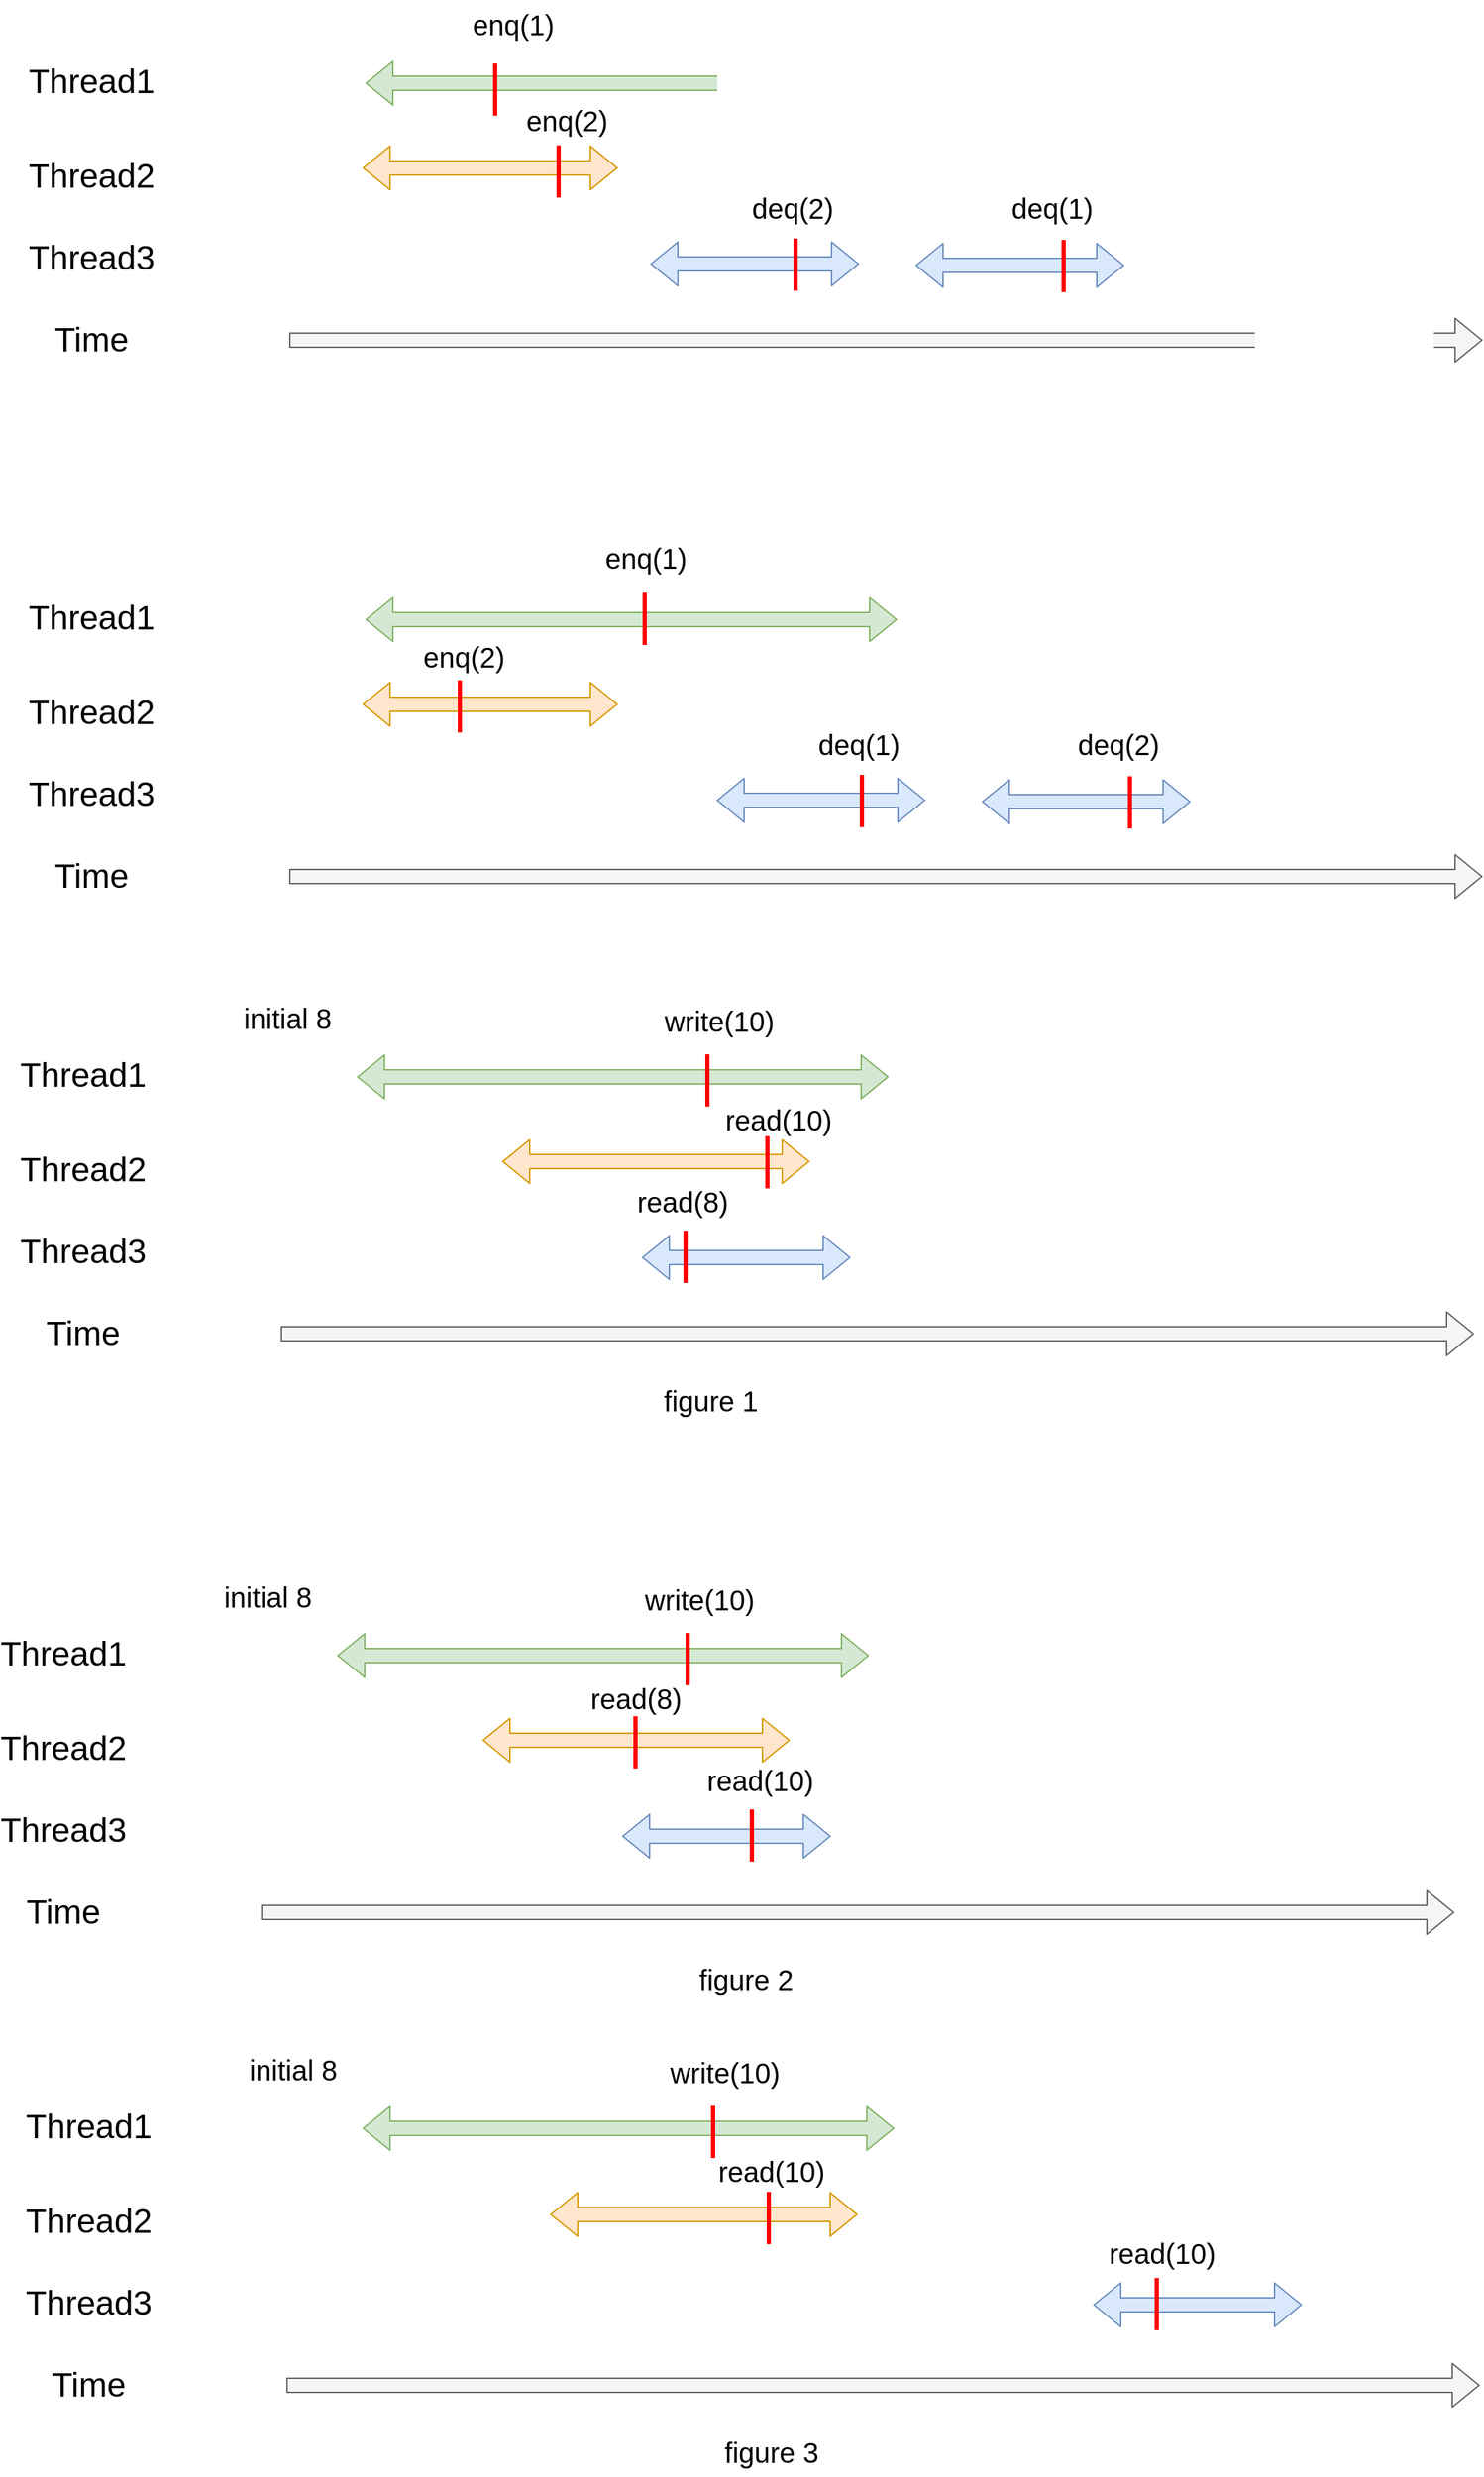 <mxfile version="15.3.5" type="github">
  <diagram id="7ZNdUEGf6lECBC9d-Opo" name="Page-1">
    <mxGraphModel dx="2062" dy="1160" grid="0" gridSize="10" guides="1" tooltips="1" connect="1" arrows="1" fold="1" page="1" pageScale="1" pageWidth="1654" pageHeight="1169" math="0" shadow="0">
      <root>
        <mxCell id="0" />
        <mxCell id="1" parent="0" />
        <mxCell id="AwDByRDvhMyZL5y5RV4b-1" value="" style="shape=flexArrow;endArrow=classic;startArrow=classic;html=1;fillColor=#d5e8d4;strokeColor=#82b366;" parent="1" edge="1">
          <mxGeometry width="100" height="100" relative="1" as="geometry">
            <mxPoint x="417" y="179" as="sourcePoint" />
            <mxPoint x="794" y="179" as="targetPoint" />
          </mxGeometry>
        </mxCell>
        <mxCell id="AwDByRDvhMyZL5y5RV4b-2" value="" style="shape=flexArrow;endArrow=classic;html=1;fillColor=#f5f5f5;strokeColor=#666666;" parent="1" edge="1">
          <mxGeometry width="50" height="50" relative="1" as="geometry">
            <mxPoint x="363" y="361" as="sourcePoint" />
            <mxPoint x="1209" y="361" as="targetPoint" />
          </mxGeometry>
        </mxCell>
        <mxCell id="AwDByRDvhMyZL5y5RV4b-3" value="" style="shape=flexArrow;endArrow=classic;startArrow=classic;html=1;fillColor=#ffe6cc;strokeColor=#d79b00;" parent="1" edge="1">
          <mxGeometry width="100" height="100" relative="1" as="geometry">
            <mxPoint x="415" y="239" as="sourcePoint" />
            <mxPoint x="596" y="239" as="targetPoint" />
          </mxGeometry>
        </mxCell>
        <mxCell id="AwDByRDvhMyZL5y5RV4b-4" value="" style="shape=flexArrow;endArrow=classic;startArrow=classic;html=1;fillColor=#dae8fc;strokeColor=#6c8ebf;" parent="1" edge="1">
          <mxGeometry width="100" height="100" relative="1" as="geometry">
            <mxPoint x="619" y="307" as="sourcePoint" />
            <mxPoint x="767" y="307" as="targetPoint" />
          </mxGeometry>
        </mxCell>
        <mxCell id="AwDByRDvhMyZL5y5RV4b-5" value="" style="shape=flexArrow;endArrow=classic;startArrow=classic;html=1;fillColor=#dae8fc;strokeColor=#6c8ebf;" parent="1" edge="1">
          <mxGeometry width="100" height="100" relative="1" as="geometry">
            <mxPoint x="807" y="308" as="sourcePoint" />
            <mxPoint x="955" y="308" as="targetPoint" />
          </mxGeometry>
        </mxCell>
        <mxCell id="AwDByRDvhMyZL5y5RV4b-6" value="&lt;font style=&quot;font-size: 24px&quot;&gt;Thread1&lt;/font&gt;" style="text;html=1;strokeColor=none;fillColor=none;align=center;verticalAlign=middle;whiteSpace=wrap;rounded=0;" parent="1" vertex="1">
          <mxGeometry x="181" y="159" width="84" height="38" as="geometry" />
        </mxCell>
        <mxCell id="AwDByRDvhMyZL5y5RV4b-7" value="&lt;font style=&quot;font-size: 24px&quot;&gt;Thread2&lt;/font&gt;" style="text;html=1;strokeColor=none;fillColor=none;align=center;verticalAlign=middle;whiteSpace=wrap;rounded=0;" parent="1" vertex="1">
          <mxGeometry x="181" y="226" width="84" height="38" as="geometry" />
        </mxCell>
        <mxCell id="AwDByRDvhMyZL5y5RV4b-8" value="&lt;font style=&quot;font-size: 24px&quot;&gt;Thread3&lt;/font&gt;" style="text;html=1;strokeColor=none;fillColor=none;align=center;verticalAlign=middle;whiteSpace=wrap;rounded=0;" parent="1" vertex="1">
          <mxGeometry x="181" y="284" width="84" height="38" as="geometry" />
        </mxCell>
        <mxCell id="AwDByRDvhMyZL5y5RV4b-9" value="&lt;font style=&quot;font-size: 24px&quot;&gt;Time&lt;/font&gt;" style="text;html=1;strokeColor=none;fillColor=none;align=center;verticalAlign=middle;whiteSpace=wrap;rounded=0;" parent="1" vertex="1">
          <mxGeometry x="181" y="342" width="84" height="38" as="geometry" />
        </mxCell>
        <mxCell id="AwDByRDvhMyZL5y5RV4b-10" value="" style="endArrow=none;html=1;fillColor=#f8cecc;strokeColor=#FF0000;strokeWidth=3;" parent="1" edge="1">
          <mxGeometry width="50" height="50" relative="1" as="geometry">
            <mxPoint x="554" y="260" as="sourcePoint" />
            <mxPoint x="554" y="223" as="targetPoint" />
          </mxGeometry>
        </mxCell>
        <mxCell id="AwDByRDvhMyZL5y5RV4b-11" value="" style="endArrow=none;html=1;fillColor=#f8cecc;strokeColor=#FF0000;strokeWidth=3;" parent="1" edge="1">
          <mxGeometry width="50" height="50" relative="1" as="geometry">
            <mxPoint x="509" y="202" as="sourcePoint" />
            <mxPoint x="509" y="165" as="targetPoint" />
          </mxGeometry>
        </mxCell>
        <mxCell id="AwDByRDvhMyZL5y5RV4b-12" value="" style="endArrow=none;html=1;fillColor=#f8cecc;strokeColor=#FF0000;strokeWidth=3;" parent="1" edge="1">
          <mxGeometry width="50" height="50" relative="1" as="geometry">
            <mxPoint x="722" y="326" as="sourcePoint" />
            <mxPoint x="722" y="289" as="targetPoint" />
          </mxGeometry>
        </mxCell>
        <mxCell id="AwDByRDvhMyZL5y5RV4b-14" value="" style="endArrow=none;html=1;fillColor=#f8cecc;strokeColor=#FF0000;strokeWidth=3;" parent="1" edge="1">
          <mxGeometry width="50" height="50" relative="1" as="geometry">
            <mxPoint x="912" y="327" as="sourcePoint" />
            <mxPoint x="912" y="290" as="targetPoint" />
          </mxGeometry>
        </mxCell>
        <mxCell id="AwDByRDvhMyZL5y5RV4b-15" value="&lt;font style=&quot;font-size: 20px&quot;&gt;enq(1)&lt;/font&gt;" style="text;html=1;strokeColor=none;fillColor=none;align=center;verticalAlign=middle;whiteSpace=wrap;rounded=0;" parent="1" vertex="1">
          <mxGeometry x="484" y="120" width="76" height="34" as="geometry" />
        </mxCell>
        <mxCell id="AwDByRDvhMyZL5y5RV4b-16" value="&lt;font style=&quot;font-size: 20px&quot;&gt;enq(2)&lt;/font&gt;" style="text;html=1;strokeColor=none;fillColor=none;align=center;verticalAlign=middle;whiteSpace=wrap;rounded=0;" parent="1" vertex="1">
          <mxGeometry x="522" y="188" width="76" height="34" as="geometry" />
        </mxCell>
        <mxCell id="AwDByRDvhMyZL5y5RV4b-17" value="&lt;font style=&quot;font-size: 20px&quot;&gt;deq(2)&lt;/font&gt;" style="text;html=1;strokeColor=none;fillColor=none;align=center;verticalAlign=middle;whiteSpace=wrap;rounded=0;" parent="1" vertex="1">
          <mxGeometry x="682" y="250" width="76" height="34" as="geometry" />
        </mxCell>
        <mxCell id="AwDByRDvhMyZL5y5RV4b-18" value="&lt;font style=&quot;font-size: 20px&quot;&gt;deq(1)&lt;/font&gt;" style="text;html=1;strokeColor=none;fillColor=none;align=center;verticalAlign=middle;whiteSpace=wrap;rounded=0;" parent="1" vertex="1">
          <mxGeometry x="866" y="250" width="76" height="34" as="geometry" />
        </mxCell>
        <mxCell id="AwDByRDvhMyZL5y5RV4b-19" value="" style="shape=flexArrow;endArrow=classic;startArrow=classic;html=1;fillColor=#d5e8d4;strokeColor=#82b366;" parent="1" edge="1">
          <mxGeometry width="100" height="100" relative="1" as="geometry">
            <mxPoint x="417" y="559" as="sourcePoint" />
            <mxPoint x="794" y="559" as="targetPoint" />
          </mxGeometry>
        </mxCell>
        <mxCell id="AwDByRDvhMyZL5y5RV4b-20" value="" style="shape=flexArrow;endArrow=classic;html=1;fillColor=#f5f5f5;strokeColor=#666666;" parent="1" edge="1">
          <mxGeometry width="50" height="50" relative="1" as="geometry">
            <mxPoint x="363" y="741" as="sourcePoint" />
            <mxPoint x="1209" y="741" as="targetPoint" />
          </mxGeometry>
        </mxCell>
        <mxCell id="AwDByRDvhMyZL5y5RV4b-21" value="" style="shape=flexArrow;endArrow=classic;startArrow=classic;html=1;fillColor=#ffe6cc;strokeColor=#d79b00;" parent="1" edge="1">
          <mxGeometry width="100" height="100" relative="1" as="geometry">
            <mxPoint x="415" y="619" as="sourcePoint" />
            <mxPoint x="596" y="619" as="targetPoint" />
          </mxGeometry>
        </mxCell>
        <mxCell id="AwDByRDvhMyZL5y5RV4b-22" value="" style="shape=flexArrow;endArrow=classic;startArrow=classic;html=1;fillColor=#dae8fc;strokeColor=#6c8ebf;" parent="1" edge="1">
          <mxGeometry width="100" height="100" relative="1" as="geometry">
            <mxPoint x="666" y="687" as="sourcePoint" />
            <mxPoint x="814" y="687" as="targetPoint" />
          </mxGeometry>
        </mxCell>
        <mxCell id="AwDByRDvhMyZL5y5RV4b-23" value="" style="shape=flexArrow;endArrow=classic;startArrow=classic;html=1;fillColor=#dae8fc;strokeColor=#6c8ebf;" parent="1" edge="1">
          <mxGeometry width="100" height="100" relative="1" as="geometry">
            <mxPoint x="854" y="688" as="sourcePoint" />
            <mxPoint x="1002" y="688" as="targetPoint" />
          </mxGeometry>
        </mxCell>
        <mxCell id="AwDByRDvhMyZL5y5RV4b-24" value="&lt;font style=&quot;font-size: 24px&quot;&gt;Thread1&lt;/font&gt;" style="text;html=1;strokeColor=none;fillColor=none;align=center;verticalAlign=middle;whiteSpace=wrap;rounded=0;" parent="1" vertex="1">
          <mxGeometry x="181" y="539" width="84" height="38" as="geometry" />
        </mxCell>
        <mxCell id="AwDByRDvhMyZL5y5RV4b-25" value="&lt;font style=&quot;font-size: 24px&quot;&gt;Thread2&lt;/font&gt;" style="text;html=1;strokeColor=none;fillColor=none;align=center;verticalAlign=middle;whiteSpace=wrap;rounded=0;" parent="1" vertex="1">
          <mxGeometry x="181" y="606" width="84" height="38" as="geometry" />
        </mxCell>
        <mxCell id="AwDByRDvhMyZL5y5RV4b-26" value="&lt;font style=&quot;font-size: 24px&quot;&gt;Thread3&lt;/font&gt;" style="text;html=1;strokeColor=none;fillColor=none;align=center;verticalAlign=middle;whiteSpace=wrap;rounded=0;" parent="1" vertex="1">
          <mxGeometry x="181" y="664" width="84" height="38" as="geometry" />
        </mxCell>
        <mxCell id="AwDByRDvhMyZL5y5RV4b-27" value="&lt;font style=&quot;font-size: 24px&quot;&gt;Time&lt;/font&gt;" style="text;html=1;strokeColor=none;fillColor=none;align=center;verticalAlign=middle;whiteSpace=wrap;rounded=0;" parent="1" vertex="1">
          <mxGeometry x="181" y="722" width="84" height="38" as="geometry" />
        </mxCell>
        <mxCell id="AwDByRDvhMyZL5y5RV4b-28" value="" style="endArrow=none;html=1;fillColor=#f8cecc;strokeColor=#FF0000;strokeWidth=3;" parent="1" edge="1">
          <mxGeometry width="50" height="50" relative="1" as="geometry">
            <mxPoint x="484" y="639" as="sourcePoint" />
            <mxPoint x="484" y="602" as="targetPoint" />
          </mxGeometry>
        </mxCell>
        <mxCell id="AwDByRDvhMyZL5y5RV4b-29" value="" style="endArrow=none;html=1;fillColor=#f8cecc;strokeColor=#FF0000;strokeWidth=3;" parent="1" edge="1">
          <mxGeometry width="50" height="50" relative="1" as="geometry">
            <mxPoint x="615" y="577" as="sourcePoint" />
            <mxPoint x="615" y="540" as="targetPoint" />
          </mxGeometry>
        </mxCell>
        <mxCell id="AwDByRDvhMyZL5y5RV4b-30" value="" style="endArrow=none;html=1;fillColor=#f8cecc;strokeColor=#FF0000;strokeWidth=3;" parent="1" edge="1">
          <mxGeometry width="50" height="50" relative="1" as="geometry">
            <mxPoint x="769" y="706" as="sourcePoint" />
            <mxPoint x="769" y="669" as="targetPoint" />
          </mxGeometry>
        </mxCell>
        <mxCell id="AwDByRDvhMyZL5y5RV4b-31" value="" style="endArrow=none;html=1;fillColor=#f8cecc;strokeColor=#FF0000;strokeWidth=3;" parent="1" edge="1">
          <mxGeometry width="50" height="50" relative="1" as="geometry">
            <mxPoint x="959" y="707" as="sourcePoint" />
            <mxPoint x="959" y="670" as="targetPoint" />
          </mxGeometry>
        </mxCell>
        <mxCell id="AwDByRDvhMyZL5y5RV4b-32" value="&lt;font style=&quot;font-size: 20px&quot;&gt;enq(1)&lt;/font&gt;" style="text;html=1;strokeColor=none;fillColor=none;align=center;verticalAlign=middle;whiteSpace=wrap;rounded=0;" parent="1" vertex="1">
          <mxGeometry x="578" y="498" width="76" height="34" as="geometry" />
        </mxCell>
        <mxCell id="AwDByRDvhMyZL5y5RV4b-33" value="&lt;font style=&quot;font-size: 20px&quot;&gt;enq(2)&lt;/font&gt;" style="text;html=1;strokeColor=none;fillColor=none;align=center;verticalAlign=middle;whiteSpace=wrap;rounded=0;" parent="1" vertex="1">
          <mxGeometry x="449" y="568" width="76" height="34" as="geometry" />
        </mxCell>
        <mxCell id="AwDByRDvhMyZL5y5RV4b-34" value="&lt;font style=&quot;font-size: 20px&quot;&gt;deq(1)&lt;/font&gt;" style="text;html=1;strokeColor=none;fillColor=none;align=center;verticalAlign=middle;whiteSpace=wrap;rounded=0;" parent="1" vertex="1">
          <mxGeometry x="729" y="630" width="76" height="34" as="geometry" />
        </mxCell>
        <mxCell id="AwDByRDvhMyZL5y5RV4b-35" value="&lt;font style=&quot;font-size: 20px&quot;&gt;deq(2)&lt;/font&gt;" style="text;html=1;strokeColor=none;fillColor=none;align=center;verticalAlign=middle;whiteSpace=wrap;rounded=0;" parent="1" vertex="1">
          <mxGeometry x="913" y="630" width="76" height="34" as="geometry" />
        </mxCell>
        <mxCell id="IdLlYOj4EysoEn37iAyo-1" value="" style="shape=flexArrow;endArrow=classic;startArrow=classic;html=1;fillColor=#d5e8d4;strokeColor=#82b366;" edge="1" parent="1">
          <mxGeometry width="100" height="100" relative="1" as="geometry">
            <mxPoint x="411" y="883" as="sourcePoint" />
            <mxPoint x="788" y="883" as="targetPoint" />
          </mxGeometry>
        </mxCell>
        <mxCell id="IdLlYOj4EysoEn37iAyo-2" value="" style="shape=flexArrow;endArrow=classic;html=1;fillColor=#f5f5f5;strokeColor=#666666;" edge="1" parent="1">
          <mxGeometry width="50" height="50" relative="1" as="geometry">
            <mxPoint x="357" y="1065" as="sourcePoint" />
            <mxPoint x="1203" y="1065" as="targetPoint" />
          </mxGeometry>
        </mxCell>
        <mxCell id="IdLlYOj4EysoEn37iAyo-3" value="" style="shape=flexArrow;endArrow=classic;startArrow=classic;html=1;fillColor=#ffe6cc;strokeColor=#d79b00;" edge="1" parent="1">
          <mxGeometry width="100" height="100" relative="1" as="geometry">
            <mxPoint x="514" y="943" as="sourcePoint" />
            <mxPoint x="732" y="943" as="targetPoint" />
          </mxGeometry>
        </mxCell>
        <mxCell id="IdLlYOj4EysoEn37iAyo-4" value="" style="shape=flexArrow;endArrow=classic;startArrow=classic;html=1;fillColor=#dae8fc;strokeColor=#6c8ebf;" edge="1" parent="1">
          <mxGeometry width="100" height="100" relative="1" as="geometry">
            <mxPoint x="613" y="1011" as="sourcePoint" />
            <mxPoint x="761" y="1011" as="targetPoint" />
          </mxGeometry>
        </mxCell>
        <mxCell id="IdLlYOj4EysoEn37iAyo-6" value="&lt;font style=&quot;font-size: 24px&quot;&gt;Thread1&lt;/font&gt;" style="text;html=1;strokeColor=none;fillColor=none;align=center;verticalAlign=middle;whiteSpace=wrap;rounded=0;" vertex="1" parent="1">
          <mxGeometry x="175" y="863" width="84" height="38" as="geometry" />
        </mxCell>
        <mxCell id="IdLlYOj4EysoEn37iAyo-7" value="&lt;font style=&quot;font-size: 24px&quot;&gt;Thread2&lt;/font&gt;" style="text;html=1;strokeColor=none;fillColor=none;align=center;verticalAlign=middle;whiteSpace=wrap;rounded=0;" vertex="1" parent="1">
          <mxGeometry x="175" y="930" width="84" height="38" as="geometry" />
        </mxCell>
        <mxCell id="IdLlYOj4EysoEn37iAyo-8" value="&lt;font style=&quot;font-size: 24px&quot;&gt;Thread3&lt;/font&gt;" style="text;html=1;strokeColor=none;fillColor=none;align=center;verticalAlign=middle;whiteSpace=wrap;rounded=0;" vertex="1" parent="1">
          <mxGeometry x="175" y="988" width="84" height="38" as="geometry" />
        </mxCell>
        <mxCell id="IdLlYOj4EysoEn37iAyo-9" value="&lt;font style=&quot;font-size: 24px&quot;&gt;Time&lt;/font&gt;" style="text;html=1;strokeColor=none;fillColor=none;align=center;verticalAlign=middle;whiteSpace=wrap;rounded=0;" vertex="1" parent="1">
          <mxGeometry x="175" y="1046" width="84" height="38" as="geometry" />
        </mxCell>
        <mxCell id="IdLlYOj4EysoEn37iAyo-10" value="" style="endArrow=none;html=1;fillColor=#f8cecc;strokeColor=#FF0000;strokeWidth=3;" edge="1" parent="1">
          <mxGeometry width="50" height="50" relative="1" as="geometry">
            <mxPoint x="702" y="962" as="sourcePoint" />
            <mxPoint x="702" y="925" as="targetPoint" />
          </mxGeometry>
        </mxCell>
        <mxCell id="IdLlYOj4EysoEn37iAyo-11" value="" style="endArrow=none;html=1;fillColor=#f8cecc;strokeColor=#FF0000;strokeWidth=3;" edge="1" parent="1">
          <mxGeometry width="50" height="50" relative="1" as="geometry">
            <mxPoint x="659.5" y="904" as="sourcePoint" />
            <mxPoint x="659.5" y="867" as="targetPoint" />
          </mxGeometry>
        </mxCell>
        <mxCell id="IdLlYOj4EysoEn37iAyo-12" value="" style="endArrow=none;html=1;fillColor=#f8cecc;strokeColor=#FF0000;strokeWidth=3;" edge="1" parent="1">
          <mxGeometry width="50" height="50" relative="1" as="geometry">
            <mxPoint x="644" y="1029" as="sourcePoint" />
            <mxPoint x="644" y="992" as="targetPoint" />
          </mxGeometry>
        </mxCell>
        <mxCell id="IdLlYOj4EysoEn37iAyo-14" value="&lt;font style=&quot;font-size: 20px&quot;&gt;write(10)&lt;/font&gt;" style="text;html=1;strokeColor=none;fillColor=none;align=center;verticalAlign=middle;whiteSpace=wrap;rounded=0;" vertex="1" parent="1">
          <mxGeometry x="630" y="826" width="76" height="34" as="geometry" />
        </mxCell>
        <mxCell id="IdLlYOj4EysoEn37iAyo-15" value="&lt;font style=&quot;font-size: 20px&quot;&gt;read(10)&lt;/font&gt;" style="text;html=1;strokeColor=none;fillColor=none;align=center;verticalAlign=middle;whiteSpace=wrap;rounded=0;" vertex="1" parent="1">
          <mxGeometry x="672" y="896" width="76" height="34" as="geometry" />
        </mxCell>
        <mxCell id="IdLlYOj4EysoEn37iAyo-16" value="&lt;font style=&quot;font-size: 20px&quot;&gt;read(8)&lt;/font&gt;" style="text;html=1;strokeColor=none;fillColor=none;align=center;verticalAlign=middle;whiteSpace=wrap;rounded=0;" vertex="1" parent="1">
          <mxGeometry x="604" y="954" width="76" height="34" as="geometry" />
        </mxCell>
        <mxCell id="IdLlYOj4EysoEn37iAyo-18" value="&lt;font style=&quot;font-size: 20px&quot;&gt;initial 8&lt;/font&gt;" style="text;html=1;strokeColor=none;fillColor=none;align=center;verticalAlign=middle;whiteSpace=wrap;rounded=0;" vertex="1" parent="1">
          <mxGeometry x="324" y="824" width="76" height="34" as="geometry" />
        </mxCell>
        <mxCell id="IdLlYOj4EysoEn37iAyo-19" value="" style="shape=flexArrow;endArrow=classic;startArrow=classic;html=1;fillColor=#d5e8d4;strokeColor=#82b366;" edge="1" parent="1">
          <mxGeometry width="100" height="100" relative="1" as="geometry">
            <mxPoint x="397" y="1293" as="sourcePoint" />
            <mxPoint x="774" y="1293" as="targetPoint" />
          </mxGeometry>
        </mxCell>
        <mxCell id="IdLlYOj4EysoEn37iAyo-20" value="" style="shape=flexArrow;endArrow=classic;html=1;fillColor=#f5f5f5;strokeColor=#666666;" edge="1" parent="1">
          <mxGeometry width="50" height="50" relative="1" as="geometry">
            <mxPoint x="343" y="1475" as="sourcePoint" />
            <mxPoint x="1189" y="1475" as="targetPoint" />
          </mxGeometry>
        </mxCell>
        <mxCell id="IdLlYOj4EysoEn37iAyo-21" value="" style="shape=flexArrow;endArrow=classic;startArrow=classic;html=1;fillColor=#ffe6cc;strokeColor=#d79b00;" edge="1" parent="1">
          <mxGeometry width="100" height="100" relative="1" as="geometry">
            <mxPoint x="500" y="1353" as="sourcePoint" />
            <mxPoint x="718" y="1353" as="targetPoint" />
          </mxGeometry>
        </mxCell>
        <mxCell id="IdLlYOj4EysoEn37iAyo-22" value="" style="shape=flexArrow;endArrow=classic;startArrow=classic;html=1;fillColor=#dae8fc;strokeColor=#6c8ebf;" edge="1" parent="1">
          <mxGeometry width="100" height="100" relative="1" as="geometry">
            <mxPoint x="599" y="1421" as="sourcePoint" />
            <mxPoint x="747" y="1421" as="targetPoint" />
          </mxGeometry>
        </mxCell>
        <mxCell id="IdLlYOj4EysoEn37iAyo-23" value="&lt;font style=&quot;font-size: 24px&quot;&gt;Thread1&lt;/font&gt;" style="text;html=1;strokeColor=none;fillColor=none;align=center;verticalAlign=middle;whiteSpace=wrap;rounded=0;" vertex="1" parent="1">
          <mxGeometry x="161" y="1273" width="84" height="38" as="geometry" />
        </mxCell>
        <mxCell id="IdLlYOj4EysoEn37iAyo-24" value="&lt;font style=&quot;font-size: 24px&quot;&gt;Thread2&lt;/font&gt;" style="text;html=1;strokeColor=none;fillColor=none;align=center;verticalAlign=middle;whiteSpace=wrap;rounded=0;" vertex="1" parent="1">
          <mxGeometry x="161" y="1340" width="84" height="38" as="geometry" />
        </mxCell>
        <mxCell id="IdLlYOj4EysoEn37iAyo-25" value="&lt;font style=&quot;font-size: 24px&quot;&gt;Thread3&lt;/font&gt;" style="text;html=1;strokeColor=none;fillColor=none;align=center;verticalAlign=middle;whiteSpace=wrap;rounded=0;" vertex="1" parent="1">
          <mxGeometry x="161" y="1398" width="84" height="38" as="geometry" />
        </mxCell>
        <mxCell id="IdLlYOj4EysoEn37iAyo-26" value="&lt;font style=&quot;font-size: 24px&quot;&gt;Time&lt;/font&gt;" style="text;html=1;strokeColor=none;fillColor=none;align=center;verticalAlign=middle;whiteSpace=wrap;rounded=0;" vertex="1" parent="1">
          <mxGeometry x="161" y="1456" width="84" height="38" as="geometry" />
        </mxCell>
        <mxCell id="IdLlYOj4EysoEn37iAyo-27" value="" style="endArrow=none;html=1;fillColor=#f8cecc;strokeColor=#FF0000;strokeWidth=3;" edge="1" parent="1">
          <mxGeometry width="50" height="50" relative="1" as="geometry">
            <mxPoint x="608.5" y="1373" as="sourcePoint" />
            <mxPoint x="608.5" y="1336" as="targetPoint" />
            <Array as="points">
              <mxPoint x="608.5" y="1352" />
            </Array>
          </mxGeometry>
        </mxCell>
        <mxCell id="IdLlYOj4EysoEn37iAyo-28" value="" style="endArrow=none;html=1;fillColor=#f8cecc;strokeColor=#FF0000;strokeWidth=3;" edge="1" parent="1">
          <mxGeometry width="50" height="50" relative="1" as="geometry">
            <mxPoint x="645.5" y="1314" as="sourcePoint" />
            <mxPoint x="645.5" y="1277" as="targetPoint" />
          </mxGeometry>
        </mxCell>
        <mxCell id="IdLlYOj4EysoEn37iAyo-29" value="" style="endArrow=none;html=1;fillColor=#f8cecc;strokeColor=#FF0000;strokeWidth=3;" edge="1" parent="1">
          <mxGeometry width="50" height="50" relative="1" as="geometry">
            <mxPoint x="691" y="1439" as="sourcePoint" />
            <mxPoint x="691" y="1402" as="targetPoint" />
          </mxGeometry>
        </mxCell>
        <mxCell id="IdLlYOj4EysoEn37iAyo-30" value="&lt;font style=&quot;font-size: 20px&quot;&gt;write(10)&lt;/font&gt;" style="text;html=1;strokeColor=none;fillColor=none;align=center;verticalAlign=middle;whiteSpace=wrap;rounded=0;" vertex="1" parent="1">
          <mxGeometry x="616" y="1236" width="76" height="34" as="geometry" />
        </mxCell>
        <mxCell id="IdLlYOj4EysoEn37iAyo-31" value="&lt;font style=&quot;font-size: 20px&quot;&gt;read(8)&lt;/font&gt;" style="text;html=1;strokeColor=none;fillColor=none;align=center;verticalAlign=middle;whiteSpace=wrap;rounded=0;" vertex="1" parent="1">
          <mxGeometry x="571" y="1306" width="76" height="34" as="geometry" />
        </mxCell>
        <mxCell id="IdLlYOj4EysoEn37iAyo-32" value="&lt;font style=&quot;font-size: 20px&quot;&gt;read(10)&lt;/font&gt;" style="text;html=1;strokeColor=none;fillColor=none;align=center;verticalAlign=middle;whiteSpace=wrap;rounded=0;" vertex="1" parent="1">
          <mxGeometry x="659" y="1364" width="76" height="34" as="geometry" />
        </mxCell>
        <mxCell id="IdLlYOj4EysoEn37iAyo-33" value="&lt;font style=&quot;font-size: 20px&quot;&gt;initial 8&lt;/font&gt;" style="text;html=1;strokeColor=none;fillColor=none;align=center;verticalAlign=middle;whiteSpace=wrap;rounded=0;" vertex="1" parent="1">
          <mxGeometry x="310" y="1234" width="76" height="34" as="geometry" />
        </mxCell>
        <mxCell id="IdLlYOj4EysoEn37iAyo-34" value="&lt;span style=&quot;font-size: 20px&quot;&gt;figure 1&lt;/span&gt;" style="text;html=1;strokeColor=none;fillColor=none;align=center;verticalAlign=middle;whiteSpace=wrap;rounded=0;" vertex="1" parent="1">
          <mxGeometry x="624" y="1095" width="76" height="34" as="geometry" />
        </mxCell>
        <mxCell id="IdLlYOj4EysoEn37iAyo-35" value="&lt;span style=&quot;font-size: 20px&quot;&gt;figure 2&lt;/span&gt;" style="text;html=1;strokeColor=none;fillColor=none;align=center;verticalAlign=middle;whiteSpace=wrap;rounded=0;" vertex="1" parent="1">
          <mxGeometry x="649" y="1505" width="76" height="34" as="geometry" />
        </mxCell>
        <mxCell id="IdLlYOj4EysoEn37iAyo-36" value="" style="shape=flexArrow;endArrow=classic;startArrow=classic;html=1;fillColor=#d5e8d4;strokeColor=#82b366;" edge="1" parent="1">
          <mxGeometry width="100" height="100" relative="1" as="geometry">
            <mxPoint x="415" y="1628" as="sourcePoint" />
            <mxPoint x="792" y="1628" as="targetPoint" />
          </mxGeometry>
        </mxCell>
        <mxCell id="IdLlYOj4EysoEn37iAyo-37" value="" style="shape=flexArrow;endArrow=classic;html=1;fillColor=#f5f5f5;strokeColor=#666666;" edge="1" parent="1">
          <mxGeometry width="50" height="50" relative="1" as="geometry">
            <mxPoint x="361" y="1810" as="sourcePoint" />
            <mxPoint x="1207" y="1810" as="targetPoint" />
          </mxGeometry>
        </mxCell>
        <mxCell id="IdLlYOj4EysoEn37iAyo-38" value="" style="shape=flexArrow;endArrow=classic;startArrow=classic;html=1;fillColor=#ffe6cc;strokeColor=#d79b00;" edge="1" parent="1">
          <mxGeometry width="100" height="100" relative="1" as="geometry">
            <mxPoint x="548" y="1689" as="sourcePoint" />
            <mxPoint x="766" y="1689" as="targetPoint" />
          </mxGeometry>
        </mxCell>
        <mxCell id="IdLlYOj4EysoEn37iAyo-39" value="" style="shape=flexArrow;endArrow=classic;startArrow=classic;html=1;fillColor=#dae8fc;strokeColor=#6c8ebf;" edge="1" parent="1">
          <mxGeometry width="100" height="100" relative="1" as="geometry">
            <mxPoint x="933" y="1753" as="sourcePoint" />
            <mxPoint x="1081" y="1753" as="targetPoint" />
          </mxGeometry>
        </mxCell>
        <mxCell id="IdLlYOj4EysoEn37iAyo-40" value="&lt;font style=&quot;font-size: 24px&quot;&gt;Thread1&lt;/font&gt;" style="text;html=1;strokeColor=none;fillColor=none;align=center;verticalAlign=middle;whiteSpace=wrap;rounded=0;" vertex="1" parent="1">
          <mxGeometry x="179" y="1608" width="84" height="38" as="geometry" />
        </mxCell>
        <mxCell id="IdLlYOj4EysoEn37iAyo-41" value="&lt;font style=&quot;font-size: 24px&quot;&gt;Thread2&lt;/font&gt;" style="text;html=1;strokeColor=none;fillColor=none;align=center;verticalAlign=middle;whiteSpace=wrap;rounded=0;" vertex="1" parent="1">
          <mxGeometry x="179" y="1675" width="84" height="38" as="geometry" />
        </mxCell>
        <mxCell id="IdLlYOj4EysoEn37iAyo-42" value="&lt;font style=&quot;font-size: 24px&quot;&gt;Thread3&lt;/font&gt;" style="text;html=1;strokeColor=none;fillColor=none;align=center;verticalAlign=middle;whiteSpace=wrap;rounded=0;" vertex="1" parent="1">
          <mxGeometry x="179" y="1733" width="84" height="38" as="geometry" />
        </mxCell>
        <mxCell id="IdLlYOj4EysoEn37iAyo-43" value="&lt;font style=&quot;font-size: 24px&quot;&gt;Time&lt;/font&gt;" style="text;html=1;strokeColor=none;fillColor=none;align=center;verticalAlign=middle;whiteSpace=wrap;rounded=0;" vertex="1" parent="1">
          <mxGeometry x="179" y="1791" width="84" height="38" as="geometry" />
        </mxCell>
        <mxCell id="IdLlYOj4EysoEn37iAyo-44" value="" style="endArrow=none;html=1;fillColor=#f8cecc;strokeColor=#FF0000;strokeWidth=3;" edge="1" parent="1">
          <mxGeometry width="50" height="50" relative="1" as="geometry">
            <mxPoint x="703" y="1710" as="sourcePoint" />
            <mxPoint x="703" y="1673" as="targetPoint" />
            <Array as="points">
              <mxPoint x="703" y="1689" />
            </Array>
          </mxGeometry>
        </mxCell>
        <mxCell id="IdLlYOj4EysoEn37iAyo-45" value="" style="endArrow=none;html=1;fillColor=#f8cecc;strokeColor=#FF0000;strokeWidth=3;" edge="1" parent="1">
          <mxGeometry width="50" height="50" relative="1" as="geometry">
            <mxPoint x="663.5" y="1649" as="sourcePoint" />
            <mxPoint x="663.5" y="1612" as="targetPoint" />
          </mxGeometry>
        </mxCell>
        <mxCell id="IdLlYOj4EysoEn37iAyo-46" value="" style="endArrow=none;html=1;fillColor=#f8cecc;strokeColor=#FF0000;strokeWidth=3;" edge="1" parent="1">
          <mxGeometry width="50" height="50" relative="1" as="geometry">
            <mxPoint x="978" y="1771" as="sourcePoint" />
            <mxPoint x="978" y="1734" as="targetPoint" />
          </mxGeometry>
        </mxCell>
        <mxCell id="IdLlYOj4EysoEn37iAyo-47" value="&lt;font style=&quot;font-size: 20px&quot;&gt;write(10)&lt;/font&gt;" style="text;html=1;strokeColor=none;fillColor=none;align=center;verticalAlign=middle;whiteSpace=wrap;rounded=0;" vertex="1" parent="1">
          <mxGeometry x="634" y="1571" width="76" height="34" as="geometry" />
        </mxCell>
        <mxCell id="IdLlYOj4EysoEn37iAyo-48" value="&lt;font style=&quot;font-size: 20px&quot;&gt;read(10)&lt;/font&gt;" style="text;html=1;strokeColor=none;fillColor=none;align=center;verticalAlign=middle;whiteSpace=wrap;rounded=0;" vertex="1" parent="1">
          <mxGeometry x="667" y="1641" width="76" height="34" as="geometry" />
        </mxCell>
        <mxCell id="IdLlYOj4EysoEn37iAyo-49" value="&lt;font style=&quot;font-size: 20px&quot;&gt;read(10)&lt;/font&gt;" style="text;html=1;strokeColor=none;fillColor=none;align=center;verticalAlign=middle;whiteSpace=wrap;rounded=0;" vertex="1" parent="1">
          <mxGeometry x="944" y="1699" width="76" height="34" as="geometry" />
        </mxCell>
        <mxCell id="IdLlYOj4EysoEn37iAyo-50" value="&lt;font style=&quot;font-size: 20px&quot;&gt;initial 8&lt;/font&gt;" style="text;html=1;strokeColor=none;fillColor=none;align=center;verticalAlign=middle;whiteSpace=wrap;rounded=0;" vertex="1" parent="1">
          <mxGeometry x="328" y="1569" width="76" height="34" as="geometry" />
        </mxCell>
        <mxCell id="IdLlYOj4EysoEn37iAyo-51" value="&lt;span style=&quot;font-size: 20px&quot;&gt;figure 3&lt;/span&gt;" style="text;html=1;strokeColor=none;fillColor=none;align=center;verticalAlign=middle;whiteSpace=wrap;rounded=0;" vertex="1" parent="1">
          <mxGeometry x="667" y="1840" width="76" height="34" as="geometry" />
        </mxCell>
      </root>
    </mxGraphModel>
  </diagram>
</mxfile>
